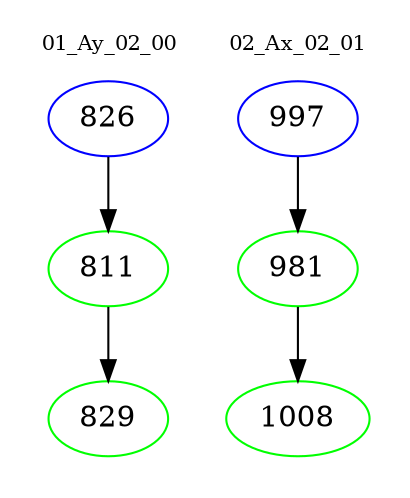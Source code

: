 digraph{
subgraph cluster_0 {
color = white
label = "01_Ay_02_00";
fontsize=10;
T0_826 [label="826", color="blue"]
T0_826 -> T0_811 [color="black"]
T0_811 [label="811", color="green"]
T0_811 -> T0_829 [color="black"]
T0_829 [label="829", color="green"]
}
subgraph cluster_1 {
color = white
label = "02_Ax_02_01";
fontsize=10;
T1_997 [label="997", color="blue"]
T1_997 -> T1_981 [color="black"]
T1_981 [label="981", color="green"]
T1_981 -> T1_1008 [color="black"]
T1_1008 [label="1008", color="green"]
}
}
